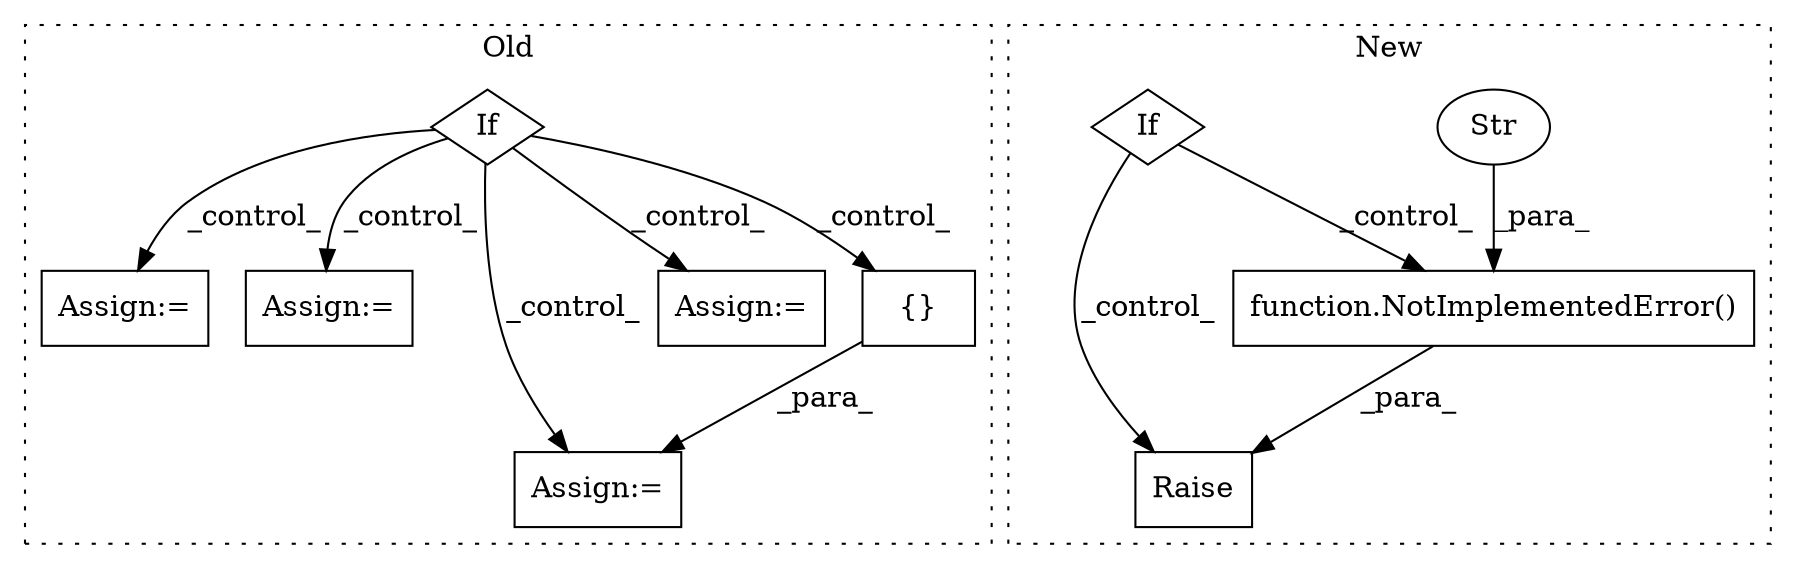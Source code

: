 digraph G {
subgraph cluster0 {
1 [label="If" a="96" s="5094" l="3" shape="diamond"];
6 [label="Assign:=" a="68" s="5183" l="3" shape="box"];
7 [label="Assign:=" a="68" s="5663" l="3" shape="box"];
8 [label="Assign:=" a="68" s="5398" l="3" shape="box"];
9 [label="Assign:=" a="68" s="5995" l="3" shape="box"];
10 [label="{}" a="95" s="5401,5547" l="1,1" shape="box"];
label = "Old";
style="dotted";
}
subgraph cluster1 {
2 [label="function.NotImplementedError()" a="75" s="5169,5233" l="20,1" shape="box"];
3 [label="Raise" a="91" s="5163" l="6" shape="box"];
4 [label="Str" a="66" s="5189" l="44" shape="ellipse"];
5 [label="If" a="96" s="5092" l="3" shape="diamond"];
label = "New";
style="dotted";
}
1 -> 8 [label="_control_"];
1 -> 6 [label="_control_"];
1 -> 9 [label="_control_"];
1 -> 10 [label="_control_"];
1 -> 7 [label="_control_"];
2 -> 3 [label="_para_"];
4 -> 2 [label="_para_"];
5 -> 3 [label="_control_"];
5 -> 2 [label="_control_"];
10 -> 8 [label="_para_"];
}